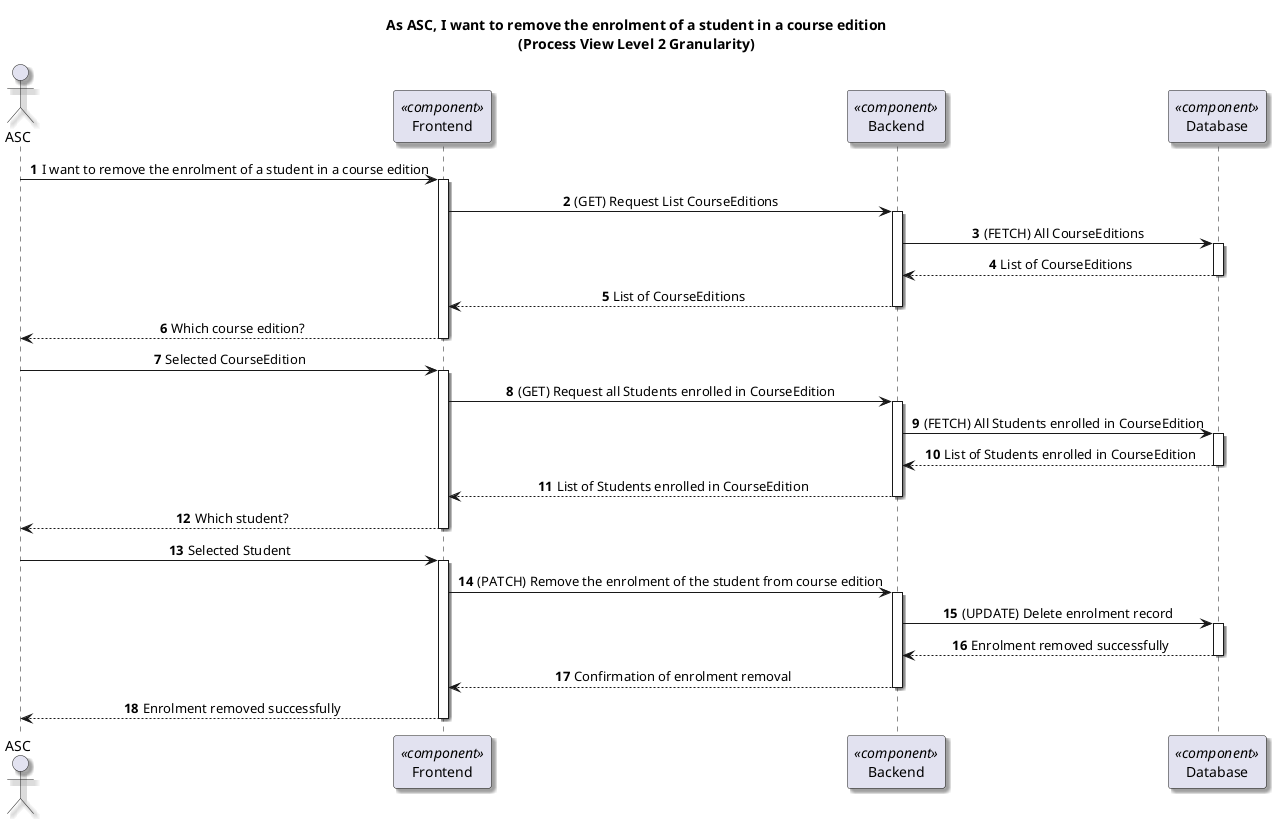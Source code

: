 @startuml
title As ASC, I want to remove the enrolment of a student in a course edition\n(Process View Level 2 Granularity)
autonumber
skinparam defaultTextAlignment center
skinparam shadowing true

actor ASC as ASC

participant "Frontend" as frontend <<component>>
participant "Backend" as backend <<component>>
participant "Database" as db <<component>>

ASC -> frontend ++ : I want to remove the enrolment of a student in a course edition
frontend -> backend ++ : (GET) Request List CourseEditions
backend -> db ++ : (FETCH) All CourseEditions
db --> backend -- : List of CourseEditions
backend --> frontend -- : List of CourseEditions
frontend --> ASC -- : Which course edition?

ASC -> frontend ++ : Selected CourseEdition
frontend -> backend ++ : (GET) Request all Students enrolled in CourseEdition
backend -> db ++ : (FETCH) All Students enrolled in CourseEdition
db --> backend -- : List of Students enrolled in CourseEdition
backend --> frontend -- : List of Students enrolled in CourseEdition
frontend --> ASC -- : Which student?

ASC -> frontend ++ : Selected Student
frontend -> backend ++ : (PATCH) Remove the enrolment of the student from course edition
backend -> db ++ : (UPDATE) Delete enrolment record
db --> backend -- : Enrolment removed successfully
backend --> frontend -- : Confirmation of enrolment removal
frontend --> ASC -- : Enrolment removed successfully
deactivate frontend
@enduml